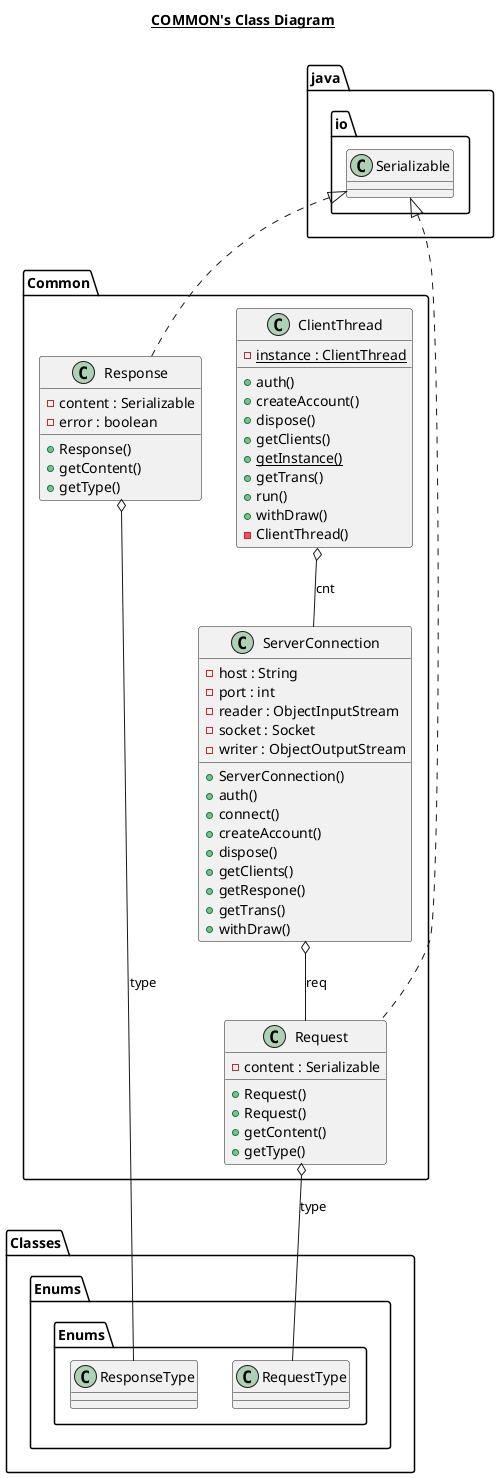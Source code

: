 @startuml

title __COMMON's Class Diagram__\n

  namespace Common {
    class Common.ClientThread {
        {static} - instance : ClientThread
        + auth()
        + createAccount()
        + dispose()
        + getClients()
        {static} + getInstance()
        + getTrans()
        + run()
        + withDraw()
        - ClientThread()
    }
  }
  

  namespace Common {
    class Common.Request {
        - content : Serializable
        + Request()
        + Request()
        + getContent()
        + getType()
    }
  }
  

  namespace Common {
    class Common.Response {
        - content : Serializable
        - error : boolean
        + Response()
        + getContent()
        + getType()
    }
  }
  

  namespace Common {
    class Common.ServerConnection {
        - host : String
        - port : int
        - reader : ObjectInputStream
        - socket : Socket
        - writer : ObjectOutputStream
        + ServerConnection()
        + auth()
        + connect()
        + createAccount()
        + dispose()
        + getClients()
        + getRespone()
        + getTrans()
        + withDraw()
    }
  }
  

  Common.ClientThread o-- Common.ServerConnection : cnt
  Common.Request .up.|> java.io.Serializable
  Common.Request o-- Classes.Enums.Enums.RequestType : type
  Common.Response .up.|> java.io.Serializable
  Common.Response o-- Classes.Enums.Enums.ResponseType : type
  Common.ServerConnection o-- Common.Request : req



@enduml
